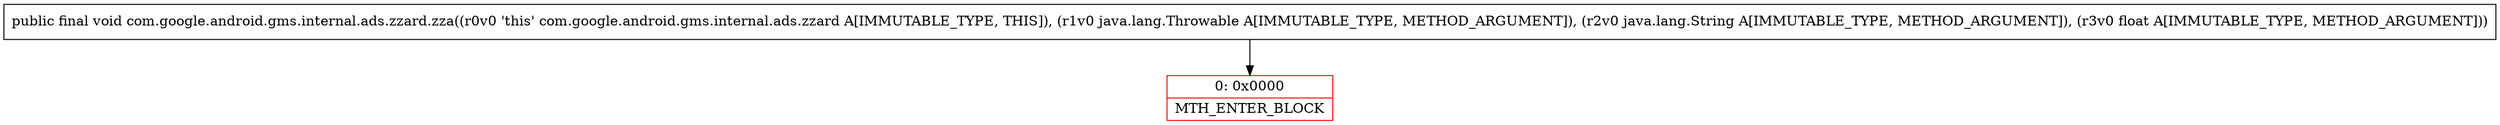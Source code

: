 digraph "CFG forcom.google.android.gms.internal.ads.zzard.zza(Ljava\/lang\/Throwable;Ljava\/lang\/String;F)V" {
subgraph cluster_Region_1373328485 {
label = "R(0)";
node [shape=record,color=blue];
}
Node_0 [shape=record,color=red,label="{0\:\ 0x0000|MTH_ENTER_BLOCK\l}"];
MethodNode[shape=record,label="{public final void com.google.android.gms.internal.ads.zzard.zza((r0v0 'this' com.google.android.gms.internal.ads.zzard A[IMMUTABLE_TYPE, THIS]), (r1v0 java.lang.Throwable A[IMMUTABLE_TYPE, METHOD_ARGUMENT]), (r2v0 java.lang.String A[IMMUTABLE_TYPE, METHOD_ARGUMENT]), (r3v0 float A[IMMUTABLE_TYPE, METHOD_ARGUMENT])) }"];
MethodNode -> Node_0;
}

